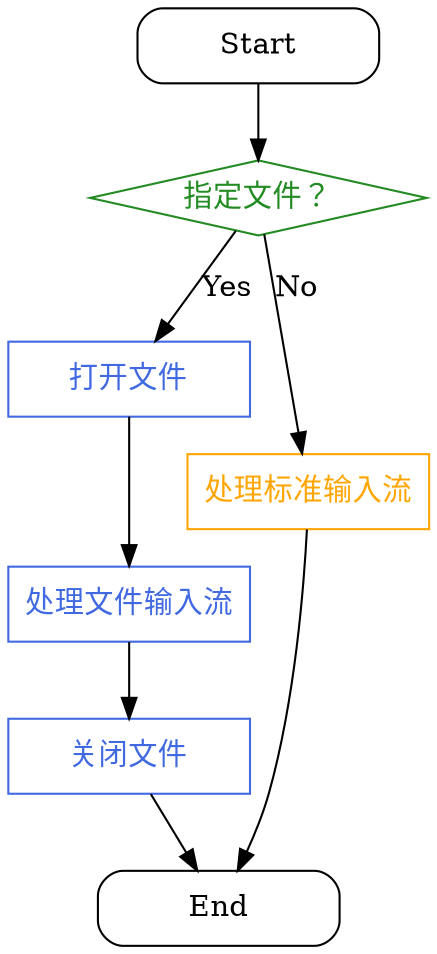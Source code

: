 digraph main {
    bgcolor = transparent;
    
    node [shape = rect, width = 1.618];
    
    Start, End [ shape = box, style = rounded];

    provide_file [ shape = diamond, color = forestgreen, fontcolor = forestgreen, label = "指定文件？" ];
    
    open_file [ color = royalblue, fontcolor = royalblue, label = "打开文件" ];
    call_with_file_stream [ color = royalblue, fontcolor = royalblue, label = "处理文件输入流" ];
    call_with_stdin_stream [ color = orange, fontcolor = orange, label = "处理标准输入流" ];
    close_file [ color = royalblue, fontcolor = royalblue, label = "关闭文件" ];

    Start -> provide_file;
    
    provide_file -> open_file [ label = "Yes" ];
    open_file -> call_with_file_stream -> close_file -> End;

    provide_file -> call_with_stdin_stream [ label = "No" ];
    call_with_stdin_stream -> End;
}
